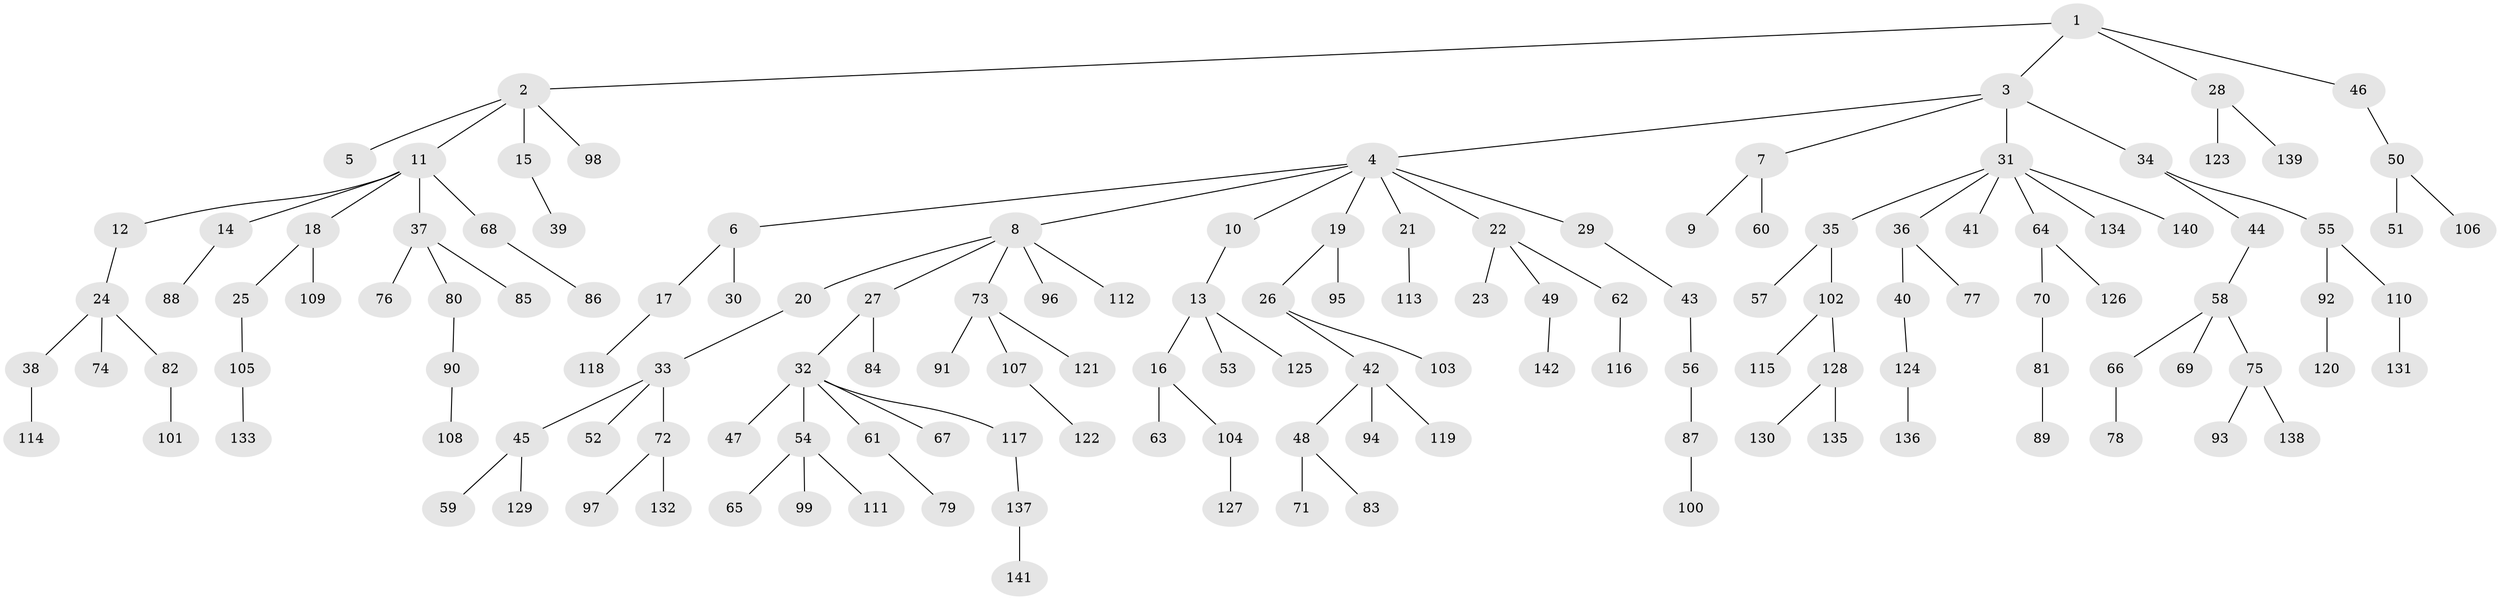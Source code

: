 // coarse degree distribution, {5: 0.03, 9: 0.01, 12: 0.01, 1: 0.55, 2: 0.22, 4: 0.06, 3: 0.11, 6: 0.01}
// Generated by graph-tools (version 1.1) at 2025/24/03/03/25 07:24:07]
// undirected, 142 vertices, 141 edges
graph export_dot {
graph [start="1"]
  node [color=gray90,style=filled];
  1;
  2;
  3;
  4;
  5;
  6;
  7;
  8;
  9;
  10;
  11;
  12;
  13;
  14;
  15;
  16;
  17;
  18;
  19;
  20;
  21;
  22;
  23;
  24;
  25;
  26;
  27;
  28;
  29;
  30;
  31;
  32;
  33;
  34;
  35;
  36;
  37;
  38;
  39;
  40;
  41;
  42;
  43;
  44;
  45;
  46;
  47;
  48;
  49;
  50;
  51;
  52;
  53;
  54;
  55;
  56;
  57;
  58;
  59;
  60;
  61;
  62;
  63;
  64;
  65;
  66;
  67;
  68;
  69;
  70;
  71;
  72;
  73;
  74;
  75;
  76;
  77;
  78;
  79;
  80;
  81;
  82;
  83;
  84;
  85;
  86;
  87;
  88;
  89;
  90;
  91;
  92;
  93;
  94;
  95;
  96;
  97;
  98;
  99;
  100;
  101;
  102;
  103;
  104;
  105;
  106;
  107;
  108;
  109;
  110;
  111;
  112;
  113;
  114;
  115;
  116;
  117;
  118;
  119;
  120;
  121;
  122;
  123;
  124;
  125;
  126;
  127;
  128;
  129;
  130;
  131;
  132;
  133;
  134;
  135;
  136;
  137;
  138;
  139;
  140;
  141;
  142;
  1 -- 2;
  1 -- 3;
  1 -- 28;
  1 -- 46;
  2 -- 5;
  2 -- 11;
  2 -- 15;
  2 -- 98;
  3 -- 4;
  3 -- 7;
  3 -- 31;
  3 -- 34;
  4 -- 6;
  4 -- 8;
  4 -- 10;
  4 -- 19;
  4 -- 21;
  4 -- 22;
  4 -- 29;
  6 -- 17;
  6 -- 30;
  7 -- 9;
  7 -- 60;
  8 -- 20;
  8 -- 27;
  8 -- 73;
  8 -- 96;
  8 -- 112;
  10 -- 13;
  11 -- 12;
  11 -- 14;
  11 -- 18;
  11 -- 37;
  11 -- 68;
  12 -- 24;
  13 -- 16;
  13 -- 53;
  13 -- 125;
  14 -- 88;
  15 -- 39;
  16 -- 63;
  16 -- 104;
  17 -- 118;
  18 -- 25;
  18 -- 109;
  19 -- 26;
  19 -- 95;
  20 -- 33;
  21 -- 113;
  22 -- 23;
  22 -- 49;
  22 -- 62;
  24 -- 38;
  24 -- 74;
  24 -- 82;
  25 -- 105;
  26 -- 42;
  26 -- 103;
  27 -- 32;
  27 -- 84;
  28 -- 123;
  28 -- 139;
  29 -- 43;
  31 -- 35;
  31 -- 36;
  31 -- 41;
  31 -- 64;
  31 -- 134;
  31 -- 140;
  32 -- 47;
  32 -- 54;
  32 -- 61;
  32 -- 67;
  32 -- 117;
  33 -- 45;
  33 -- 52;
  33 -- 72;
  34 -- 44;
  34 -- 55;
  35 -- 57;
  35 -- 102;
  36 -- 40;
  36 -- 77;
  37 -- 76;
  37 -- 80;
  37 -- 85;
  38 -- 114;
  40 -- 124;
  42 -- 48;
  42 -- 94;
  42 -- 119;
  43 -- 56;
  44 -- 58;
  45 -- 59;
  45 -- 129;
  46 -- 50;
  48 -- 71;
  48 -- 83;
  49 -- 142;
  50 -- 51;
  50 -- 106;
  54 -- 65;
  54 -- 99;
  54 -- 111;
  55 -- 92;
  55 -- 110;
  56 -- 87;
  58 -- 66;
  58 -- 69;
  58 -- 75;
  61 -- 79;
  62 -- 116;
  64 -- 70;
  64 -- 126;
  66 -- 78;
  68 -- 86;
  70 -- 81;
  72 -- 97;
  72 -- 132;
  73 -- 91;
  73 -- 107;
  73 -- 121;
  75 -- 93;
  75 -- 138;
  80 -- 90;
  81 -- 89;
  82 -- 101;
  87 -- 100;
  90 -- 108;
  92 -- 120;
  102 -- 115;
  102 -- 128;
  104 -- 127;
  105 -- 133;
  107 -- 122;
  110 -- 131;
  117 -- 137;
  124 -- 136;
  128 -- 130;
  128 -- 135;
  137 -- 141;
}
